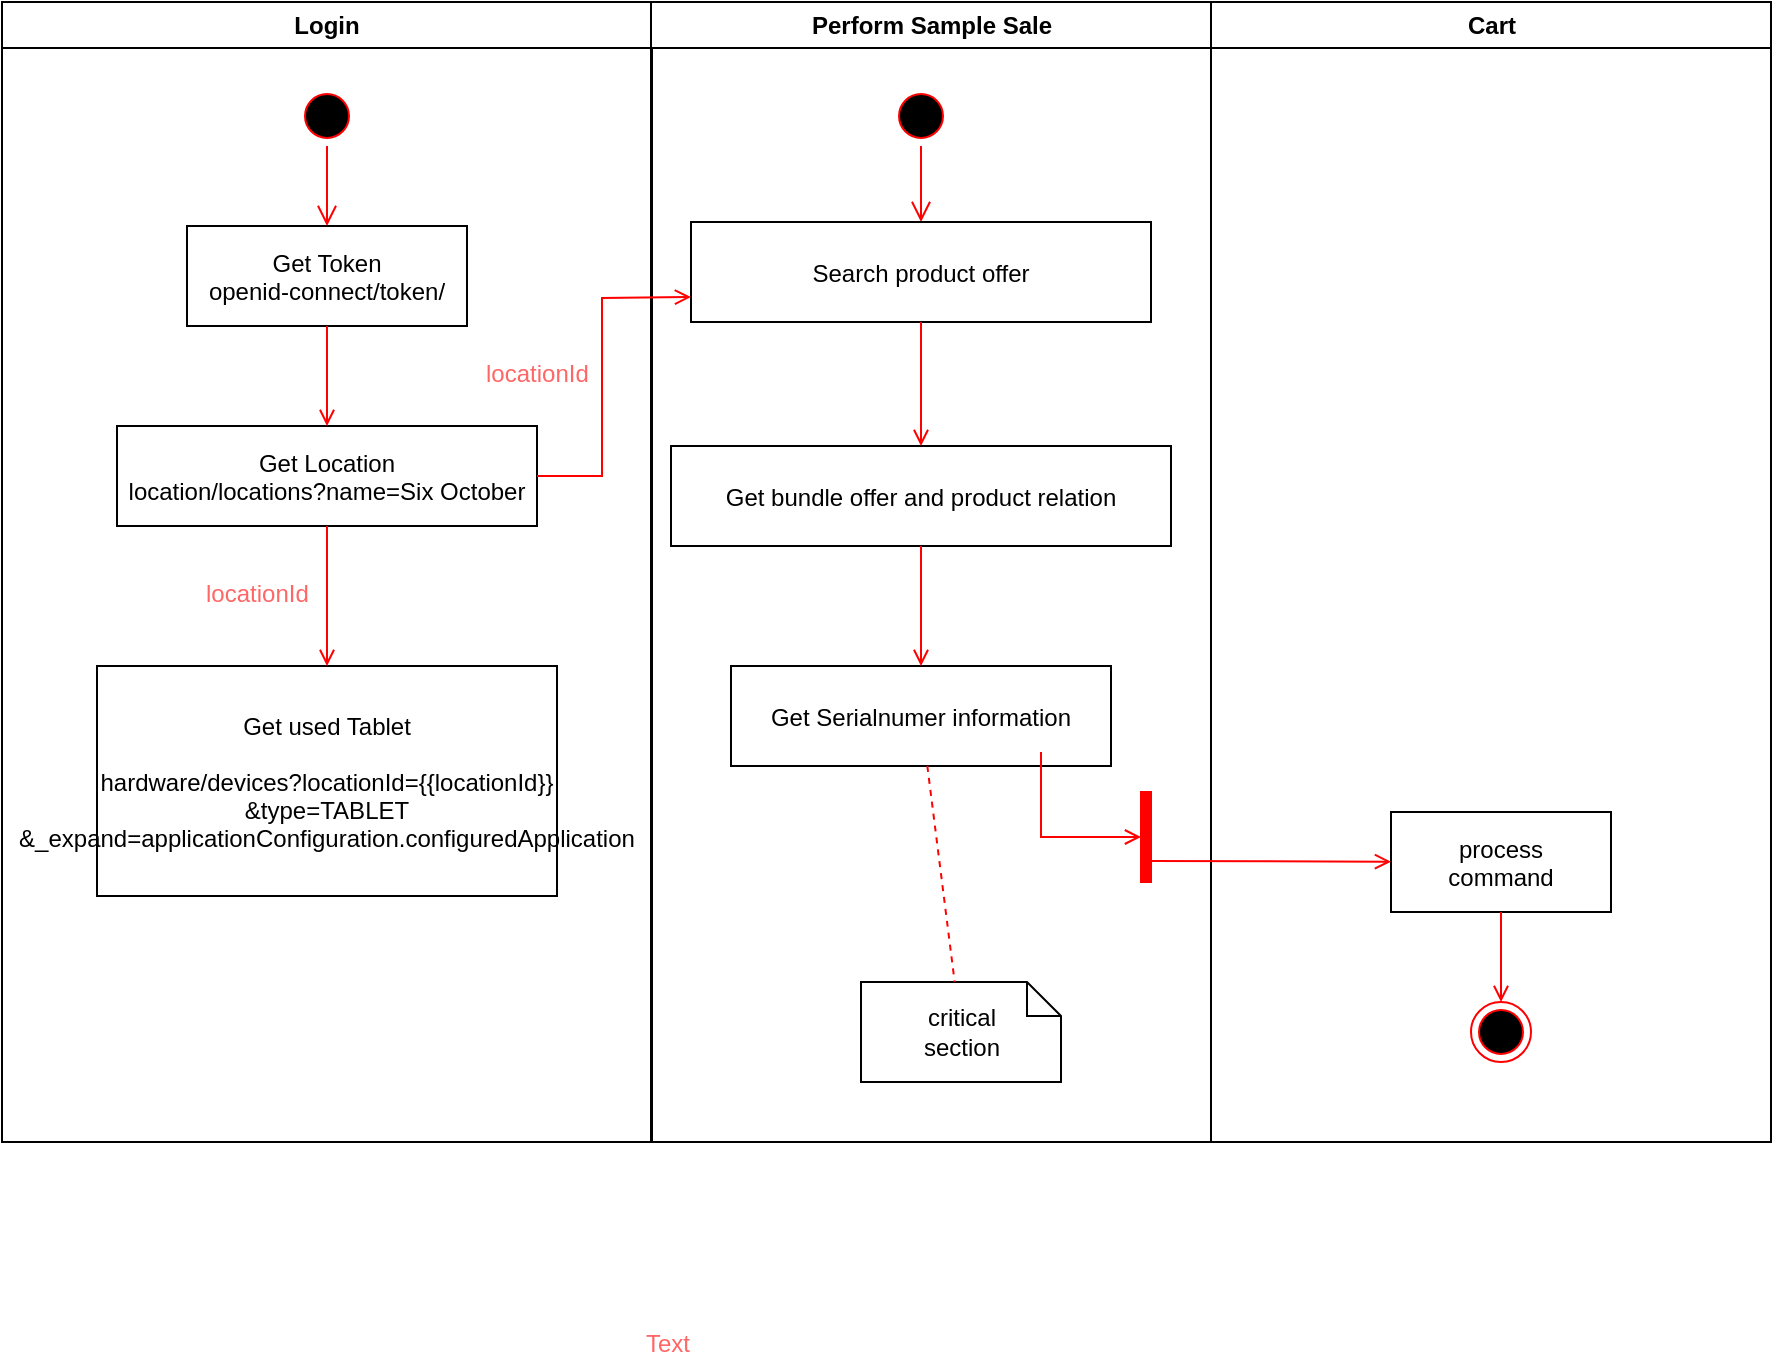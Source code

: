 <mxfile version="12.1.7" type="github" pages="1">
  <diagram name="Page-1" id="e7e014a7-5840-1c2e-5031-d8a46d1fe8dd">
    <mxGraphModel dx="640" dy="338" grid="1" gridSize="10" guides="1" tooltips="1" connect="1" arrows="1" fold="1" page="1" pageScale="1" pageWidth="1169" pageHeight="826" background="#ffffff" math="0" shadow="0">
      <root>
        <mxCell id="0"/>
        <mxCell id="1" parent="0"/>
        <mxCell id="2" value="Login" style="swimlane;whiteSpace=wrap;startSize=23;" parent="1" vertex="1">
          <mxGeometry x="120" y="128" width="325" height="570" as="geometry"/>
        </mxCell>
        <mxCell id="5" value="" style="ellipse;shape=startState;fillColor=#000000;strokeColor=#ff0000;" parent="2" vertex="1">
          <mxGeometry x="147.5" y="42" width="30" height="30" as="geometry"/>
        </mxCell>
        <mxCell id="6" value="" style="edgeStyle=elbowEdgeStyle;elbow=horizontal;verticalAlign=bottom;endArrow=open;endSize=8;strokeColor=#FF0000;endFill=1;rounded=0" parent="2" source="5" target="7" edge="1">
          <mxGeometry x="100" y="40" as="geometry">
            <mxPoint x="115" y="110" as="targetPoint"/>
          </mxGeometry>
        </mxCell>
        <mxCell id="7" value="Get Token&#xa;openid-connect/token/" style="" parent="2" vertex="1">
          <mxGeometry x="92.5" y="112" width="140" height="50" as="geometry"/>
        </mxCell>
        <mxCell id="8" value="Get Location&#xa;location/locations?name=Six October" style="" parent="2" vertex="1">
          <mxGeometry x="57.5" y="212" width="210" height="50" as="geometry"/>
        </mxCell>
        <mxCell id="9" value="" style="endArrow=open;strokeColor=#FF0000;endFill=1;rounded=0" parent="2" source="7" target="8" edge="1">
          <mxGeometry relative="1" as="geometry"/>
        </mxCell>
        <mxCell id="10" value="Get used Tablet&#xa;&#xa;hardware/devices?locationId={{locationId}}&#xa;&amp;type=TABLET&#xa;&amp;_expand=applicationConfiguration.configuredApplication" style="" parent="2" vertex="1">
          <mxGeometry x="47.5" y="332" width="230" height="115" as="geometry"/>
        </mxCell>
        <mxCell id="11" value="" style="endArrow=open;strokeColor=#FF0000;endFill=1;rounded=0" parent="2" source="8" target="10" edge="1">
          <mxGeometry relative="1" as="geometry">
            <Array as="points"/>
          </mxGeometry>
        </mxCell>
        <mxCell id="dshhlBXRl_FVyqsbfam4-42" value="locationId" style="text;html=1;fontColor=#FF6666;" vertex="1" parent="2">
          <mxGeometry x="100" y="282" width="55" height="30" as="geometry"/>
        </mxCell>
        <mxCell id="dshhlBXRl_FVyqsbfam4-47" value="locationId" style="text;html=1;fontColor=#FF6666;" vertex="1" parent="2">
          <mxGeometry x="240" y="172" width="55" height="30" as="geometry"/>
        </mxCell>
        <mxCell id="3" value="Perform Sample Sale" style="swimlane;whiteSpace=wrap" parent="1" vertex="1">
          <mxGeometry x="444.5" y="128" width="280" height="570" as="geometry"/>
        </mxCell>
        <mxCell id="13" value="" style="ellipse;shape=startState;fillColor=#000000;strokeColor=#ff0000;" parent="3" vertex="1">
          <mxGeometry x="120" y="42" width="30" height="30" as="geometry"/>
        </mxCell>
        <mxCell id="14" value="" style="edgeStyle=elbowEdgeStyle;elbow=horizontal;verticalAlign=bottom;endArrow=open;endSize=8;strokeColor=#FF0000;endFill=1;rounded=0" parent="3" source="13" target="15" edge="1">
          <mxGeometry x="40" y="20" as="geometry">
            <mxPoint x="55" y="90" as="targetPoint"/>
          </mxGeometry>
        </mxCell>
        <mxCell id="15" value="Search product offer" style="" parent="3" vertex="1">
          <mxGeometry x="20" y="110" width="230" height="50" as="geometry"/>
        </mxCell>
        <mxCell id="16" value="Get bundle offer and product relation" style="" parent="3" vertex="1">
          <mxGeometry x="10" y="222" width="250" height="50" as="geometry"/>
        </mxCell>
        <mxCell id="17" value="" style="endArrow=open;strokeColor=#FF0000;endFill=1;rounded=0" parent="3" source="15" target="16" edge="1">
          <mxGeometry relative="1" as="geometry"/>
        </mxCell>
        <mxCell id="18" value="Get Serialnumer information" style="" parent="3" vertex="1">
          <mxGeometry x="40" y="332" width="190" height="50" as="geometry"/>
        </mxCell>
        <mxCell id="19" value="" style="endArrow=open;strokeColor=#FF0000;endFill=1;rounded=0" parent="3" source="16" target="18" edge="1">
          <mxGeometry relative="1" as="geometry"/>
        </mxCell>
        <mxCell id="26" value="" style="edgeStyle=elbowEdgeStyle;elbow=horizontal;verticalAlign=bottom;endArrow=open;endSize=8;strokeColor=#FF0000;endFill=1;rounded=0" parent="3" target="15" edge="1">
          <mxGeometry x="130" y="90" as="geometry">
            <mxPoint x="230" y="140" as="targetPoint"/>
            <mxPoint x="147.5" y="134.95" as="sourcePoint"/>
          </mxGeometry>
        </mxCell>
        <mxCell id="31" value="critical&#xa;section" style="shape=note;whiteSpace=wrap;size=17" parent="3" vertex="1">
          <mxGeometry x="105" y="490" width="100" height="50" as="geometry"/>
        </mxCell>
        <mxCell id="32" value="" style="endArrow=none;strokeColor=#FF0000;endFill=0;rounded=0;dashed=1" parent="3" source="18" target="31" edge="1">
          <mxGeometry relative="1" as="geometry"/>
        </mxCell>
        <mxCell id="34" value="" style="whiteSpace=wrap;strokeColor=#FF0000;fillColor=#FF0000" parent="3" vertex="1">
          <mxGeometry x="245" y="395" width="5" height="45" as="geometry"/>
        </mxCell>
        <mxCell id="41" value="" style="edgeStyle=elbowEdgeStyle;elbow=horizontal;entryX=0;entryY=0.5;strokeColor=#FF0000;endArrow=open;endFill=1;rounded=0" parent="3" target="34" edge="1">
          <mxGeometry width="100" height="100" relative="1" as="geometry">
            <mxPoint x="195" y="375" as="sourcePoint"/>
            <mxPoint x="160" y="380" as="targetPoint"/>
            <Array as="points">
              <mxPoint x="195" y="400"/>
            </Array>
          </mxGeometry>
        </mxCell>
        <mxCell id="4" value="Cart" style="swimlane;whiteSpace=wrap" parent="1" vertex="1">
          <mxGeometry x="724.5" y="128" width="280" height="570" as="geometry"/>
        </mxCell>
        <mxCell id="33" value="process&#xa;command" style="" parent="4" vertex="1">
          <mxGeometry x="90" y="405" width="110" height="50" as="geometry"/>
        </mxCell>
        <mxCell id="37" value="" style="edgeStyle=none;strokeColor=#FF0000;endArrow=open;endFill=1;rounded=0" parent="4" target="33" edge="1">
          <mxGeometry width="100" height="100" relative="1" as="geometry">
            <mxPoint x="-30" y="429.5" as="sourcePoint"/>
            <mxPoint x="90" y="429.5" as="targetPoint"/>
          </mxGeometry>
        </mxCell>
        <mxCell id="38" value="" style="ellipse;shape=endState;fillColor=#000000;strokeColor=#ff0000" parent="4" vertex="1">
          <mxGeometry x="130" y="500" width="30" height="30" as="geometry"/>
        </mxCell>
        <mxCell id="39" value="" style="endArrow=open;strokeColor=#FF0000;endFill=1;rounded=0" parent="4" source="33" target="38" edge="1">
          <mxGeometry relative="1" as="geometry"/>
        </mxCell>
        <mxCell id="20" value="" style="endArrow=open;strokeColor=#FF0000;endFill=1;rounded=0;entryX=0;entryY=0.75;entryDx=0;entryDy=0;exitX=1;exitY=0.5;exitDx=0;exitDy=0;" parent="1" source="8" target="15" edge="1">
          <mxGeometry relative="1" as="geometry">
            <Array as="points">
              <mxPoint x="420" y="365"/>
              <mxPoint x="420" y="276"/>
            </Array>
          </mxGeometry>
        </mxCell>
        <mxCell id="dshhlBXRl_FVyqsbfam4-46" value="Text" style="text;html=1;resizable=0;points=[];autosize=1;align=left;verticalAlign=top;spacingTop=-4;fontColor=#FF6666;" vertex="1" parent="1">
          <mxGeometry x="440" y="789" width="40" height="20" as="geometry"/>
        </mxCell>
      </root>
    </mxGraphModel>
  </diagram>
</mxfile>
